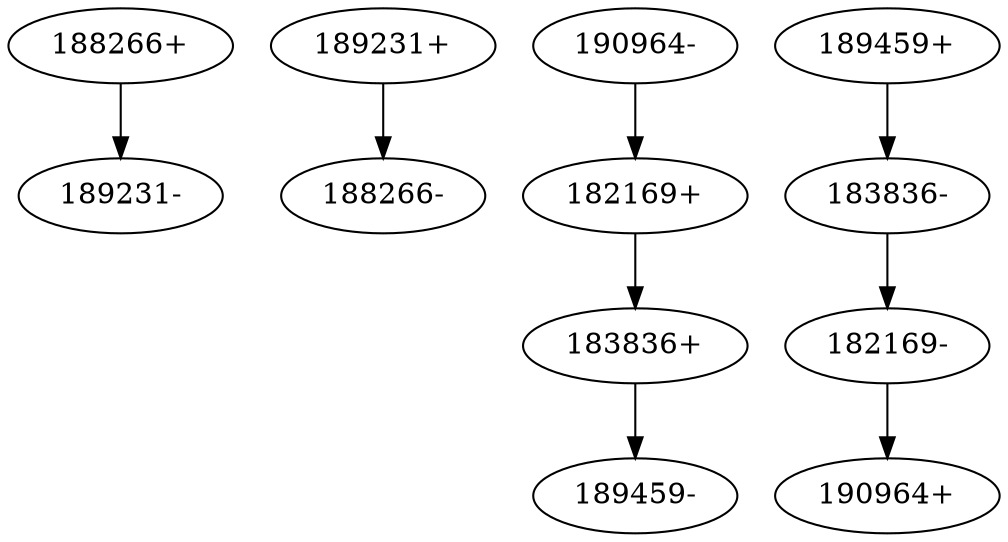 digraph adj {
graph [k=2]
edge [d=-1]
"188266+" [l=33803]
"188266-" [l=33803]
"189231+" [l=49057]
"189231-" [l=49057]
"182169+" [l=17429]
"182169-" [l=17429]
"183836+" [l=13589]
"183836-" [l=13589]
"189459+" [l=21956]
"189459-" [l=21956]
"190964+" [l=36887]
"190964-" [l=36887]
"188266+" -> "189231-" [d=4565 e=100.0 n=11]
"189231+" -> "188266-" [d=4565 e=100.0 n=11]
"182169+" -> "183836+" [d=433 e=100.0 n=27]
"182169-" -> "190964+" [d=1293 e=100.0 n=18]
"183836+" -> "189459-" [d=76 e=100.0 n=17]
"183836-" -> "182169-" [d=433 e=100.0 n=27]
"189459+" -> "183836-" [d=76 e=100.0 n=17]
"190964-" -> "182169+" [d=1293 e=100.0 n=18]
}
